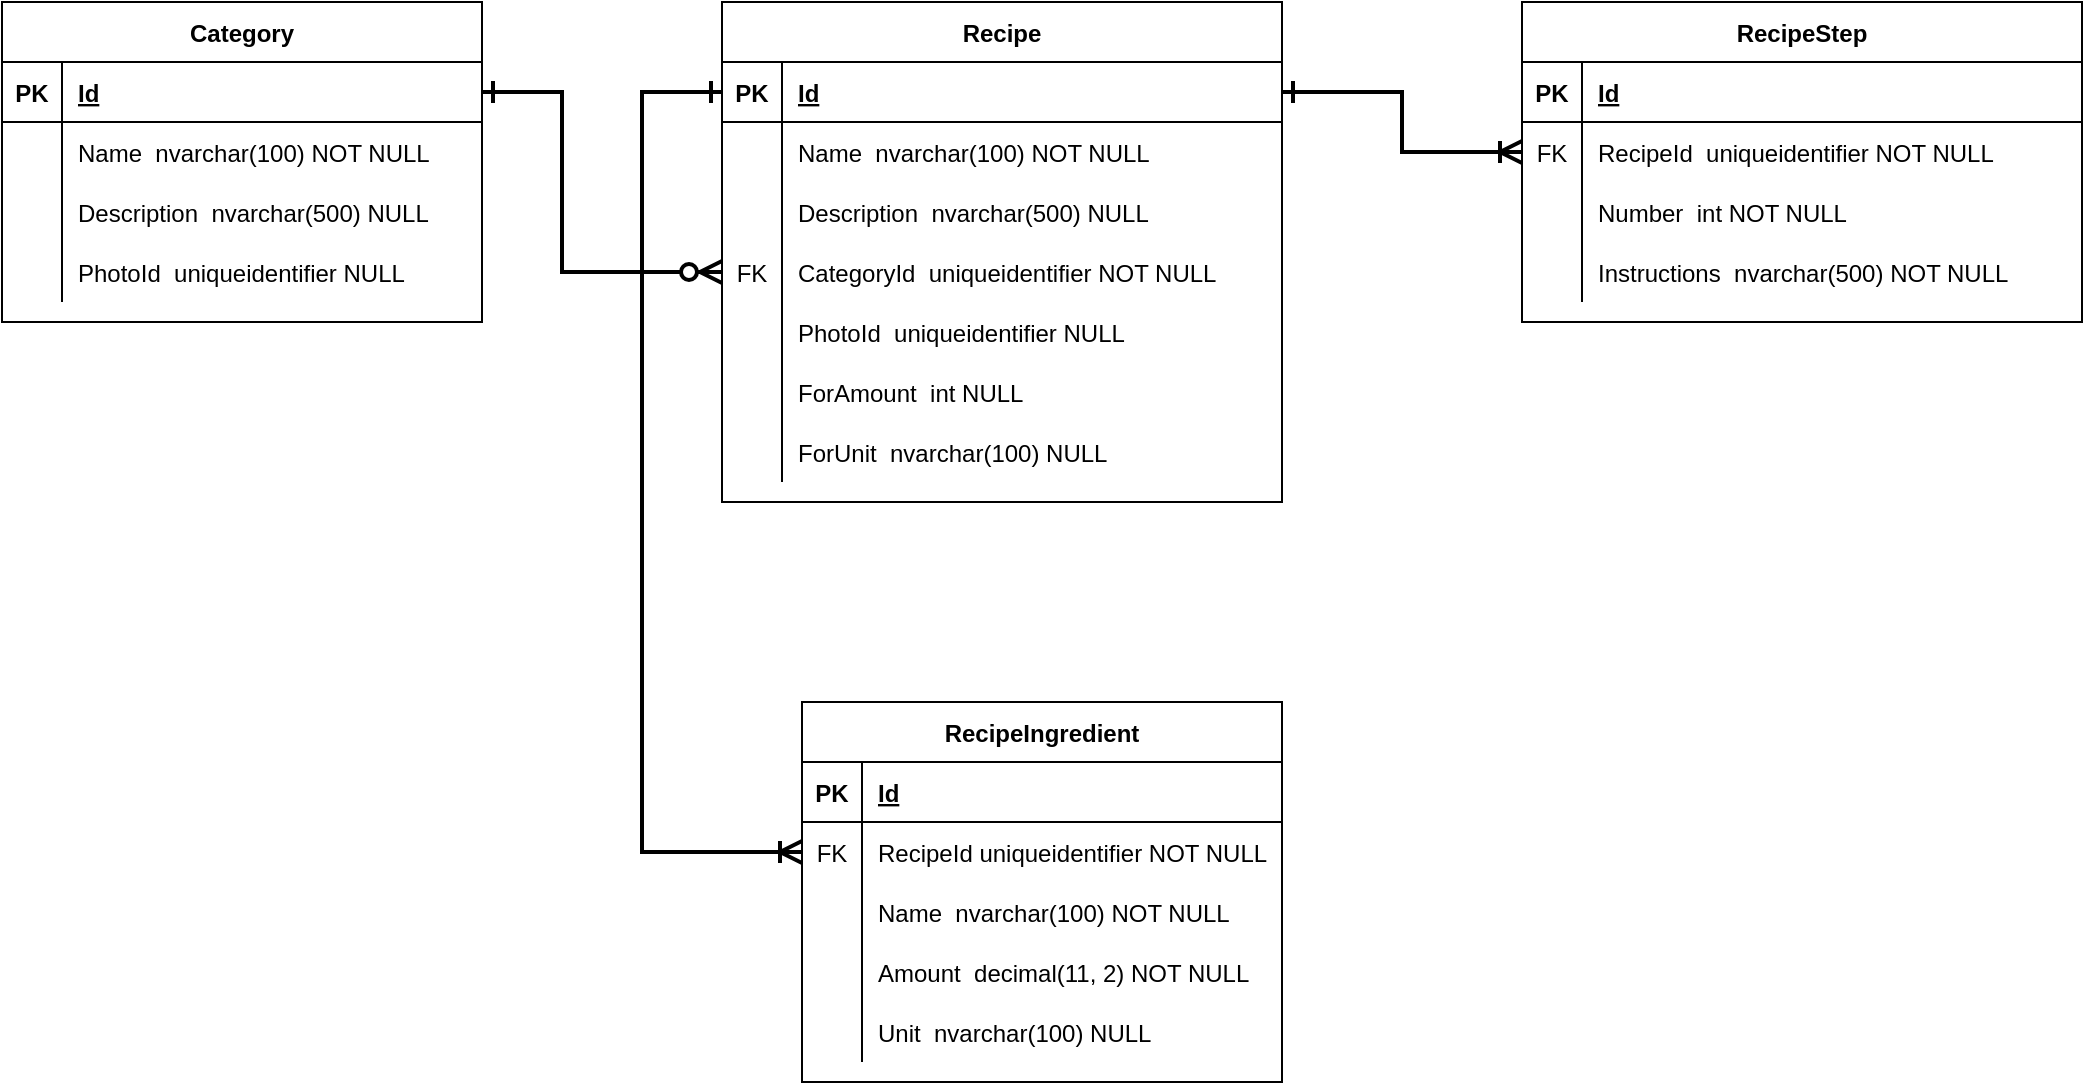 <mxfile version="15.1.4" type="device"><diagram id="R2lEEEUBdFMjLlhIrx00" name="Recipes"><mxGraphModel dx="919" dy="880" grid="1" gridSize="10" guides="1" tooltips="1" connect="1" arrows="1" fold="1" page="1" pageScale="1" pageWidth="850" pageHeight="1100" math="0" shadow="0" extFonts="Permanent Marker^https://fonts.googleapis.com/css?family=Permanent+Marker"><root><mxCell id="0"/><mxCell id="1" parent="0"/><mxCell id="hF0mvLvIRz6cp22TU_b6-1" value="Recipe" style="shape=table;startSize=30;container=1;collapsible=1;childLayout=tableLayout;fixedRows=1;rowLines=0;fontStyle=1;align=center;resizeLast=1;" parent="1" vertex="1"><mxGeometry x="680" y="1040" width="280" height="250" as="geometry"/></mxCell><mxCell id="hF0mvLvIRz6cp22TU_b6-2" value="" style="shape=partialRectangle;collapsible=0;dropTarget=0;pointerEvents=0;fillColor=none;top=0;left=0;bottom=1;right=0;points=[[0,0.5],[1,0.5]];portConstraint=eastwest;" parent="hF0mvLvIRz6cp22TU_b6-1" vertex="1"><mxGeometry y="30" width="280" height="30" as="geometry"/></mxCell><mxCell id="hF0mvLvIRz6cp22TU_b6-3" value="PK" style="shape=partialRectangle;connectable=0;fillColor=none;top=0;left=0;bottom=0;right=0;fontStyle=1;overflow=hidden;" parent="hF0mvLvIRz6cp22TU_b6-2" vertex="1"><mxGeometry width="30" height="30" as="geometry"/></mxCell><mxCell id="hF0mvLvIRz6cp22TU_b6-4" value="Id" style="shape=partialRectangle;connectable=0;fillColor=none;top=0;left=0;bottom=0;right=0;align=left;spacingLeft=6;fontStyle=5;overflow=hidden;" parent="hF0mvLvIRz6cp22TU_b6-2" vertex="1"><mxGeometry x="30" width="250" height="30" as="geometry"/></mxCell><mxCell id="hF0mvLvIRz6cp22TU_b6-5" value="" style="shape=partialRectangle;collapsible=0;dropTarget=0;pointerEvents=0;fillColor=none;top=0;left=0;bottom=0;right=0;points=[[0,0.5],[1,0.5]];portConstraint=eastwest;" parent="hF0mvLvIRz6cp22TU_b6-1" vertex="1"><mxGeometry y="60" width="280" height="30" as="geometry"/></mxCell><mxCell id="hF0mvLvIRz6cp22TU_b6-6" value="" style="shape=partialRectangle;connectable=0;fillColor=none;top=0;left=0;bottom=0;right=0;editable=1;overflow=hidden;" parent="hF0mvLvIRz6cp22TU_b6-5" vertex="1"><mxGeometry width="30" height="30" as="geometry"/></mxCell><mxCell id="hF0mvLvIRz6cp22TU_b6-7" value="Name  nvarchar(100) NOT NULL" style="shape=partialRectangle;connectable=0;fillColor=none;top=0;left=0;bottom=0;right=0;align=left;spacingLeft=6;overflow=hidden;" parent="hF0mvLvIRz6cp22TU_b6-5" vertex="1"><mxGeometry x="30" width="250" height="30" as="geometry"/></mxCell><mxCell id="hF0mvLvIRz6cp22TU_b6-8" value="" style="shape=partialRectangle;collapsible=0;dropTarget=0;pointerEvents=0;fillColor=none;top=0;left=0;bottom=0;right=0;points=[[0,0.5],[1,0.5]];portConstraint=eastwest;" parent="hF0mvLvIRz6cp22TU_b6-1" vertex="1"><mxGeometry y="90" width="280" height="30" as="geometry"/></mxCell><mxCell id="hF0mvLvIRz6cp22TU_b6-9" value="" style="shape=partialRectangle;connectable=0;fillColor=none;top=0;left=0;bottom=0;right=0;editable=1;overflow=hidden;" parent="hF0mvLvIRz6cp22TU_b6-8" vertex="1"><mxGeometry width="30" height="30" as="geometry"/></mxCell><mxCell id="hF0mvLvIRz6cp22TU_b6-10" value="Description  nvarchar(500) NULL" style="shape=partialRectangle;connectable=0;fillColor=none;top=0;left=0;bottom=0;right=0;align=left;spacingLeft=6;overflow=hidden;" parent="hF0mvLvIRz6cp22TU_b6-8" vertex="1"><mxGeometry x="30" width="250" height="30" as="geometry"/></mxCell><mxCell id="hF0mvLvIRz6cp22TU_b6-33" value="" style="shape=partialRectangle;collapsible=0;dropTarget=0;pointerEvents=0;fillColor=none;top=0;left=0;bottom=0;right=0;points=[[0,0.5],[1,0.5]];portConstraint=eastwest;" parent="hF0mvLvIRz6cp22TU_b6-1" vertex="1"><mxGeometry y="120" width="280" height="30" as="geometry"/></mxCell><mxCell id="hF0mvLvIRz6cp22TU_b6-34" value="FK" style="shape=partialRectangle;connectable=0;fillColor=none;top=0;left=0;bottom=0;right=0;editable=1;overflow=hidden;" parent="hF0mvLvIRz6cp22TU_b6-33" vertex="1"><mxGeometry width="30" height="30" as="geometry"/></mxCell><mxCell id="hF0mvLvIRz6cp22TU_b6-35" value="CategoryId  uniqueidentifier NOT NULL" style="shape=partialRectangle;connectable=0;fillColor=none;top=0;left=0;bottom=0;right=0;align=left;spacingLeft=6;overflow=hidden;" parent="hF0mvLvIRz6cp22TU_b6-33" vertex="1"><mxGeometry x="30" width="250" height="30" as="geometry"/></mxCell><mxCell id="Pp577vPMmLKdNqOwqiTI-30" value="" style="shape=partialRectangle;collapsible=0;dropTarget=0;pointerEvents=0;fillColor=none;top=0;left=0;bottom=0;right=0;points=[[0,0.5],[1,0.5]];portConstraint=eastwest;" vertex="1" parent="hF0mvLvIRz6cp22TU_b6-1"><mxGeometry y="150" width="280" height="30" as="geometry"/></mxCell><mxCell id="Pp577vPMmLKdNqOwqiTI-31" value="" style="shape=partialRectangle;connectable=0;fillColor=none;top=0;left=0;bottom=0;right=0;editable=1;overflow=hidden;" vertex="1" parent="Pp577vPMmLKdNqOwqiTI-30"><mxGeometry width="30" height="30" as="geometry"/></mxCell><mxCell id="Pp577vPMmLKdNqOwqiTI-32" value="PhotoId  uniqueidentifier NULL" style="shape=partialRectangle;connectable=0;fillColor=none;top=0;left=0;bottom=0;right=0;align=left;spacingLeft=6;overflow=hidden;" vertex="1" parent="Pp577vPMmLKdNqOwqiTI-30"><mxGeometry x="30" width="250" height="30" as="geometry"/></mxCell><mxCell id="hF0mvLvIRz6cp22TU_b6-57" value="" style="shape=partialRectangle;collapsible=0;dropTarget=0;pointerEvents=0;fillColor=none;top=0;left=0;bottom=0;right=0;points=[[0,0.5],[1,0.5]];portConstraint=eastwest;" parent="hF0mvLvIRz6cp22TU_b6-1" vertex="1"><mxGeometry y="180" width="280" height="30" as="geometry"/></mxCell><mxCell id="hF0mvLvIRz6cp22TU_b6-58" value="" style="shape=partialRectangle;connectable=0;fillColor=none;top=0;left=0;bottom=0;right=0;editable=1;overflow=hidden;" parent="hF0mvLvIRz6cp22TU_b6-57" vertex="1"><mxGeometry width="30" height="30" as="geometry"/></mxCell><mxCell id="hF0mvLvIRz6cp22TU_b6-59" value="ForAmount  int NULL" style="shape=partialRectangle;connectable=0;fillColor=none;top=0;left=0;bottom=0;right=0;align=left;spacingLeft=6;overflow=hidden;" parent="hF0mvLvIRz6cp22TU_b6-57" vertex="1"><mxGeometry x="30" width="250" height="30" as="geometry"/></mxCell><mxCell id="hF0mvLvIRz6cp22TU_b6-60" value="" style="shape=partialRectangle;collapsible=0;dropTarget=0;pointerEvents=0;fillColor=none;top=0;left=0;bottom=0;right=0;points=[[0,0.5],[1,0.5]];portConstraint=eastwest;" parent="hF0mvLvIRz6cp22TU_b6-1" vertex="1"><mxGeometry y="210" width="280" height="30" as="geometry"/></mxCell><mxCell id="hF0mvLvIRz6cp22TU_b6-61" value="" style="shape=partialRectangle;connectable=0;fillColor=none;top=0;left=0;bottom=0;right=0;editable=1;overflow=hidden;" parent="hF0mvLvIRz6cp22TU_b6-60" vertex="1"><mxGeometry width="30" height="30" as="geometry"/></mxCell><mxCell id="hF0mvLvIRz6cp22TU_b6-62" value="ForUnit  nvarchar(100) NULL" style="shape=partialRectangle;connectable=0;fillColor=none;top=0;left=0;bottom=0;right=0;align=left;spacingLeft=6;overflow=hidden;" parent="hF0mvLvIRz6cp22TU_b6-60" vertex="1"><mxGeometry x="30" width="250" height="30" as="geometry"/></mxCell><mxCell id="hF0mvLvIRz6cp22TU_b6-19" value="RecipeStep" style="shape=table;startSize=30;container=1;collapsible=1;childLayout=tableLayout;fixedRows=1;rowLines=0;fontStyle=1;align=center;resizeLast=1;" parent="1" vertex="1"><mxGeometry x="1080" y="1040" width="280" height="160" as="geometry"/></mxCell><mxCell id="hF0mvLvIRz6cp22TU_b6-20" value="" style="shape=partialRectangle;collapsible=0;dropTarget=0;pointerEvents=0;fillColor=none;top=0;left=0;bottom=1;right=0;points=[[0,0.5],[1,0.5]];portConstraint=eastwest;" parent="hF0mvLvIRz6cp22TU_b6-19" vertex="1"><mxGeometry y="30" width="280" height="30" as="geometry"/></mxCell><mxCell id="hF0mvLvIRz6cp22TU_b6-21" value="PK" style="shape=partialRectangle;connectable=0;fillColor=none;top=0;left=0;bottom=0;right=0;fontStyle=1;overflow=hidden;" parent="hF0mvLvIRz6cp22TU_b6-20" vertex="1"><mxGeometry width="30" height="30" as="geometry"/></mxCell><mxCell id="hF0mvLvIRz6cp22TU_b6-22" value="Id" style="shape=partialRectangle;connectable=0;fillColor=none;top=0;left=0;bottom=0;right=0;align=left;spacingLeft=6;fontStyle=5;overflow=hidden;" parent="hF0mvLvIRz6cp22TU_b6-20" vertex="1"><mxGeometry x="30" width="250" height="30" as="geometry"/></mxCell><mxCell id="hF0mvLvIRz6cp22TU_b6-23" value="" style="shape=partialRectangle;collapsible=0;dropTarget=0;pointerEvents=0;fillColor=none;top=0;left=0;bottom=0;right=0;points=[[0,0.5],[1,0.5]];portConstraint=eastwest;" parent="hF0mvLvIRz6cp22TU_b6-19" vertex="1"><mxGeometry y="60" width="280" height="30" as="geometry"/></mxCell><mxCell id="hF0mvLvIRz6cp22TU_b6-24" value="FK" style="shape=partialRectangle;connectable=0;fillColor=none;top=0;left=0;bottom=0;right=0;editable=1;overflow=hidden;" parent="hF0mvLvIRz6cp22TU_b6-23" vertex="1"><mxGeometry width="30" height="30" as="geometry"/></mxCell><mxCell id="hF0mvLvIRz6cp22TU_b6-25" value="RecipeId  uniqueidentifier NOT NULL" style="shape=partialRectangle;connectable=0;fillColor=none;top=0;left=0;bottom=0;right=0;align=left;spacingLeft=6;overflow=hidden;" parent="hF0mvLvIRz6cp22TU_b6-23" vertex="1"><mxGeometry x="30" width="250" height="30" as="geometry"/></mxCell><mxCell id="hF0mvLvIRz6cp22TU_b6-29" value="" style="shape=partialRectangle;collapsible=0;dropTarget=0;pointerEvents=0;fillColor=none;top=0;left=0;bottom=0;right=0;points=[[0,0.5],[1,0.5]];portConstraint=eastwest;" parent="hF0mvLvIRz6cp22TU_b6-19" vertex="1"><mxGeometry y="90" width="280" height="30" as="geometry"/></mxCell><mxCell id="hF0mvLvIRz6cp22TU_b6-30" value="" style="shape=partialRectangle;connectable=0;fillColor=none;top=0;left=0;bottom=0;right=0;editable=1;overflow=hidden;" parent="hF0mvLvIRz6cp22TU_b6-29" vertex="1"><mxGeometry width="30" height="30" as="geometry"/></mxCell><mxCell id="hF0mvLvIRz6cp22TU_b6-31" value="Number  int NOT NULL" style="shape=partialRectangle;connectable=0;fillColor=none;top=0;left=0;bottom=0;right=0;align=left;spacingLeft=6;overflow=hidden;" parent="hF0mvLvIRz6cp22TU_b6-29" vertex="1"><mxGeometry x="30" width="250" height="30" as="geometry"/></mxCell><mxCell id="hF0mvLvIRz6cp22TU_b6-26" value="" style="shape=partialRectangle;collapsible=0;dropTarget=0;pointerEvents=0;fillColor=none;top=0;left=0;bottom=0;right=0;points=[[0,0.5],[1,0.5]];portConstraint=eastwest;" parent="hF0mvLvIRz6cp22TU_b6-19" vertex="1"><mxGeometry y="120" width="280" height="30" as="geometry"/></mxCell><mxCell id="hF0mvLvIRz6cp22TU_b6-27" value="" style="shape=partialRectangle;connectable=0;fillColor=none;top=0;left=0;bottom=0;right=0;editable=1;overflow=hidden;" parent="hF0mvLvIRz6cp22TU_b6-26" vertex="1"><mxGeometry width="30" height="30" as="geometry"/></mxCell><mxCell id="hF0mvLvIRz6cp22TU_b6-28" value="Instructions  nvarchar(500) NOT NULL" style="shape=partialRectangle;connectable=0;fillColor=none;top=0;left=0;bottom=0;right=0;align=left;spacingLeft=6;overflow=hidden;" parent="hF0mvLvIRz6cp22TU_b6-26" vertex="1"><mxGeometry x="30" width="250" height="30" as="geometry"/></mxCell><mxCell id="hF0mvLvIRz6cp22TU_b6-32" style="edgeStyle=orthogonalEdgeStyle;rounded=0;orthogonalLoop=1;jettySize=auto;html=1;exitX=1;exitY=0.5;exitDx=0;exitDy=0;entryX=0;entryY=0.5;entryDx=0;entryDy=0;startArrow=ERone;startFill=0;endArrow=ERoneToMany;endFill=0;endSize=8;startSize=8;strokeWidth=2;" parent="1" source="hF0mvLvIRz6cp22TU_b6-2" target="hF0mvLvIRz6cp22TU_b6-23" edge="1"><mxGeometry relative="1" as="geometry"/></mxCell><mxCell id="hF0mvLvIRz6cp22TU_b6-36" value="RecipeIngredient" style="shape=table;startSize=30;container=1;collapsible=1;childLayout=tableLayout;fixedRows=1;rowLines=0;fontStyle=1;align=center;resizeLast=1;" parent="1" vertex="1"><mxGeometry x="720" y="1390" width="240" height="190" as="geometry"/></mxCell><mxCell id="hF0mvLvIRz6cp22TU_b6-37" value="" style="shape=partialRectangle;collapsible=0;dropTarget=0;pointerEvents=0;fillColor=none;top=0;left=0;bottom=1;right=0;points=[[0,0.5],[1,0.5]];portConstraint=eastwest;" parent="hF0mvLvIRz6cp22TU_b6-36" vertex="1"><mxGeometry y="30" width="240" height="30" as="geometry"/></mxCell><mxCell id="hF0mvLvIRz6cp22TU_b6-38" value="PK" style="shape=partialRectangle;connectable=0;fillColor=none;top=0;left=0;bottom=0;right=0;fontStyle=1;overflow=hidden;" parent="hF0mvLvIRz6cp22TU_b6-37" vertex="1"><mxGeometry width="30" height="30" as="geometry"/></mxCell><mxCell id="hF0mvLvIRz6cp22TU_b6-39" value="Id" style="shape=partialRectangle;connectable=0;fillColor=none;top=0;left=0;bottom=0;right=0;align=left;spacingLeft=6;fontStyle=5;overflow=hidden;" parent="hF0mvLvIRz6cp22TU_b6-37" vertex="1"><mxGeometry x="30" width="210" height="30" as="geometry"/></mxCell><mxCell id="hF0mvLvIRz6cp22TU_b6-40" value="" style="shape=partialRectangle;collapsible=0;dropTarget=0;pointerEvents=0;fillColor=none;top=0;left=0;bottom=0;right=0;points=[[0,0.5],[1,0.5]];portConstraint=eastwest;" parent="hF0mvLvIRz6cp22TU_b6-36" vertex="1"><mxGeometry y="60" width="240" height="30" as="geometry"/></mxCell><mxCell id="hF0mvLvIRz6cp22TU_b6-41" value="FK" style="shape=partialRectangle;connectable=0;fillColor=none;top=0;left=0;bottom=0;right=0;editable=1;overflow=hidden;" parent="hF0mvLvIRz6cp22TU_b6-40" vertex="1"><mxGeometry width="30" height="30" as="geometry"/></mxCell><mxCell id="hF0mvLvIRz6cp22TU_b6-42" value="RecipeId uniqueidentifier NOT NULL" style="shape=partialRectangle;connectable=0;fillColor=none;top=0;left=0;bottom=0;right=0;align=left;spacingLeft=6;overflow=hidden;" parent="hF0mvLvIRz6cp22TU_b6-40" vertex="1"><mxGeometry x="30" width="210" height="30" as="geometry"/></mxCell><mxCell id="hF0mvLvIRz6cp22TU_b6-52" value="" style="shape=partialRectangle;collapsible=0;dropTarget=0;pointerEvents=0;fillColor=none;top=0;left=0;bottom=0;right=0;points=[[0,0.5],[1,0.5]];portConstraint=eastwest;" parent="hF0mvLvIRz6cp22TU_b6-36" vertex="1"><mxGeometry y="90" width="240" height="30" as="geometry"/></mxCell><mxCell id="hF0mvLvIRz6cp22TU_b6-53" value="" style="shape=partialRectangle;connectable=0;fillColor=none;top=0;left=0;bottom=0;right=0;editable=1;overflow=hidden;" parent="hF0mvLvIRz6cp22TU_b6-52" vertex="1"><mxGeometry width="30" height="30" as="geometry"/></mxCell><mxCell id="hF0mvLvIRz6cp22TU_b6-54" value="Name  nvarchar(100) NOT NULL" style="shape=partialRectangle;connectable=0;fillColor=none;top=0;left=0;bottom=0;right=0;align=left;spacingLeft=6;overflow=hidden;" parent="hF0mvLvIRz6cp22TU_b6-52" vertex="1"><mxGeometry x="30" width="210" height="30" as="geometry"/></mxCell><mxCell id="hF0mvLvIRz6cp22TU_b6-43" value="" style="shape=partialRectangle;collapsible=0;dropTarget=0;pointerEvents=0;fillColor=none;top=0;left=0;bottom=0;right=0;points=[[0,0.5],[1,0.5]];portConstraint=eastwest;" parent="hF0mvLvIRz6cp22TU_b6-36" vertex="1"><mxGeometry y="120" width="240" height="30" as="geometry"/></mxCell><mxCell id="hF0mvLvIRz6cp22TU_b6-44" value="" style="shape=partialRectangle;connectable=0;fillColor=none;top=0;left=0;bottom=0;right=0;editable=1;overflow=hidden;" parent="hF0mvLvIRz6cp22TU_b6-43" vertex="1"><mxGeometry width="30" height="30" as="geometry"/></mxCell><mxCell id="hF0mvLvIRz6cp22TU_b6-45" value="Amount  decimal(11, 2) NOT NULL" style="shape=partialRectangle;connectable=0;fillColor=none;top=0;left=0;bottom=0;right=0;align=left;spacingLeft=6;overflow=hidden;" parent="hF0mvLvIRz6cp22TU_b6-43" vertex="1"><mxGeometry x="30" width="210" height="30" as="geometry"/></mxCell><mxCell id="hF0mvLvIRz6cp22TU_b6-46" value="" style="shape=partialRectangle;collapsible=0;dropTarget=0;pointerEvents=0;fillColor=none;top=0;left=0;bottom=0;right=0;points=[[0,0.5],[1,0.5]];portConstraint=eastwest;" parent="hF0mvLvIRz6cp22TU_b6-36" vertex="1"><mxGeometry y="150" width="240" height="30" as="geometry"/></mxCell><mxCell id="hF0mvLvIRz6cp22TU_b6-47" value="" style="shape=partialRectangle;connectable=0;fillColor=none;top=0;left=0;bottom=0;right=0;editable=1;overflow=hidden;" parent="hF0mvLvIRz6cp22TU_b6-46" vertex="1"><mxGeometry width="30" height="30" as="geometry"/></mxCell><mxCell id="hF0mvLvIRz6cp22TU_b6-48" value="Unit  nvarchar(100) NULL" style="shape=partialRectangle;connectable=0;fillColor=none;top=0;left=0;bottom=0;right=0;align=left;spacingLeft=6;overflow=hidden;" parent="hF0mvLvIRz6cp22TU_b6-46" vertex="1"><mxGeometry x="30" width="210" height="30" as="geometry"/></mxCell><mxCell id="hF0mvLvIRz6cp22TU_b6-56" style="edgeStyle=orthogonalEdgeStyle;rounded=0;orthogonalLoop=1;jettySize=auto;html=1;exitX=0;exitY=0.5;exitDx=0;exitDy=0;entryX=0;entryY=0.5;entryDx=0;entryDy=0;startArrow=ERone;startFill=0;endArrow=ERoneToMany;endFill=0;startSize=8;endSize=8;strokeWidth=2;" parent="1" source="hF0mvLvIRz6cp22TU_b6-2" target="hF0mvLvIRz6cp22TU_b6-40" edge="1"><mxGeometry relative="1" as="geometry"><Array as="points"><mxPoint x="640" y="1085"/><mxPoint x="640" y="1465"/></Array></mxGeometry></mxCell><mxCell id="Pp577vPMmLKdNqOwqiTI-14" value="Category" style="shape=table;startSize=30;container=1;collapsible=1;childLayout=tableLayout;fixedRows=1;rowLines=0;fontStyle=1;align=center;resizeLast=1;" vertex="1" parent="1"><mxGeometry x="320" y="1040" width="240" height="160" as="geometry"/></mxCell><mxCell id="Pp577vPMmLKdNqOwqiTI-15" value="" style="shape=partialRectangle;collapsible=0;dropTarget=0;pointerEvents=0;fillColor=none;top=0;left=0;bottom=1;right=0;points=[[0,0.5],[1,0.5]];portConstraint=eastwest;" vertex="1" parent="Pp577vPMmLKdNqOwqiTI-14"><mxGeometry y="30" width="240" height="30" as="geometry"/></mxCell><mxCell id="Pp577vPMmLKdNqOwqiTI-16" value="PK" style="shape=partialRectangle;connectable=0;fillColor=none;top=0;left=0;bottom=0;right=0;fontStyle=1;overflow=hidden;" vertex="1" parent="Pp577vPMmLKdNqOwqiTI-15"><mxGeometry width="30" height="30" as="geometry"/></mxCell><mxCell id="Pp577vPMmLKdNqOwqiTI-17" value="Id" style="shape=partialRectangle;connectable=0;fillColor=none;top=0;left=0;bottom=0;right=0;align=left;spacingLeft=6;fontStyle=5;overflow=hidden;" vertex="1" parent="Pp577vPMmLKdNqOwqiTI-15"><mxGeometry x="30" width="210" height="30" as="geometry"/></mxCell><mxCell id="Pp577vPMmLKdNqOwqiTI-18" value="" style="shape=partialRectangle;collapsible=0;dropTarget=0;pointerEvents=0;fillColor=none;top=0;left=0;bottom=0;right=0;points=[[0,0.5],[1,0.5]];portConstraint=eastwest;" vertex="1" parent="Pp577vPMmLKdNqOwqiTI-14"><mxGeometry y="60" width="240" height="30" as="geometry"/></mxCell><mxCell id="Pp577vPMmLKdNqOwqiTI-19" value="" style="shape=partialRectangle;connectable=0;fillColor=none;top=0;left=0;bottom=0;right=0;editable=1;overflow=hidden;" vertex="1" parent="Pp577vPMmLKdNqOwqiTI-18"><mxGeometry width="30" height="30" as="geometry"/></mxCell><mxCell id="Pp577vPMmLKdNqOwqiTI-20" value="Name  nvarchar(100) NOT NULL" style="shape=partialRectangle;connectable=0;fillColor=none;top=0;left=0;bottom=0;right=0;align=left;spacingLeft=6;overflow=hidden;" vertex="1" parent="Pp577vPMmLKdNqOwqiTI-18"><mxGeometry x="30" width="210" height="30" as="geometry"/></mxCell><mxCell id="Pp577vPMmLKdNqOwqiTI-21" value="" style="shape=partialRectangle;collapsible=0;dropTarget=0;pointerEvents=0;fillColor=none;top=0;left=0;bottom=0;right=0;points=[[0,0.5],[1,0.5]];portConstraint=eastwest;" vertex="1" parent="Pp577vPMmLKdNqOwqiTI-14"><mxGeometry y="90" width="240" height="30" as="geometry"/></mxCell><mxCell id="Pp577vPMmLKdNqOwqiTI-22" value="" style="shape=partialRectangle;connectable=0;fillColor=none;top=0;left=0;bottom=0;right=0;editable=1;overflow=hidden;" vertex="1" parent="Pp577vPMmLKdNqOwqiTI-21"><mxGeometry width="30" height="30" as="geometry"/></mxCell><mxCell id="Pp577vPMmLKdNqOwqiTI-23" value="Description  nvarchar(500) NULL" style="shape=partialRectangle;connectable=0;fillColor=none;top=0;left=0;bottom=0;right=0;align=left;spacingLeft=6;overflow=hidden;" vertex="1" parent="Pp577vPMmLKdNqOwqiTI-21"><mxGeometry x="30" width="210" height="30" as="geometry"/></mxCell><mxCell id="Pp577vPMmLKdNqOwqiTI-24" value="" style="shape=partialRectangle;collapsible=0;dropTarget=0;pointerEvents=0;fillColor=none;top=0;left=0;bottom=0;right=0;points=[[0,0.5],[1,0.5]];portConstraint=eastwest;" vertex="1" parent="Pp577vPMmLKdNqOwqiTI-14"><mxGeometry y="120" width="240" height="30" as="geometry"/></mxCell><mxCell id="Pp577vPMmLKdNqOwqiTI-25" value="" style="shape=partialRectangle;connectable=0;fillColor=none;top=0;left=0;bottom=0;right=0;editable=1;overflow=hidden;" vertex="1" parent="Pp577vPMmLKdNqOwqiTI-24"><mxGeometry width="30" height="30" as="geometry"/></mxCell><mxCell id="Pp577vPMmLKdNqOwqiTI-26" value="PhotoId  uniqueidentifier NULL" style="shape=partialRectangle;connectable=0;fillColor=none;top=0;left=0;bottom=0;right=0;align=left;spacingLeft=6;overflow=hidden;" vertex="1" parent="Pp577vPMmLKdNqOwqiTI-24"><mxGeometry x="30" width="210" height="30" as="geometry"/></mxCell><mxCell id="Pp577vPMmLKdNqOwqiTI-33" style="edgeStyle=orthogonalEdgeStyle;rounded=0;orthogonalLoop=1;jettySize=auto;html=1;exitX=1;exitY=0.5;exitDx=0;exitDy=0;entryX=0;entryY=0.5;entryDx=0;entryDy=0;strokeWidth=2;endSize=8;startSize=8;endArrow=ERzeroToMany;endFill=1;startArrow=ERone;startFill=0;" edge="1" parent="1" source="Pp577vPMmLKdNqOwqiTI-15" target="hF0mvLvIRz6cp22TU_b6-33"><mxGeometry relative="1" as="geometry"><mxPoint x="610" y="1180" as="targetPoint"/><Array as="points"><mxPoint x="600" y="1085"/><mxPoint x="600" y="1175"/></Array></mxGeometry></mxCell></root></mxGraphModel></diagram></mxfile>